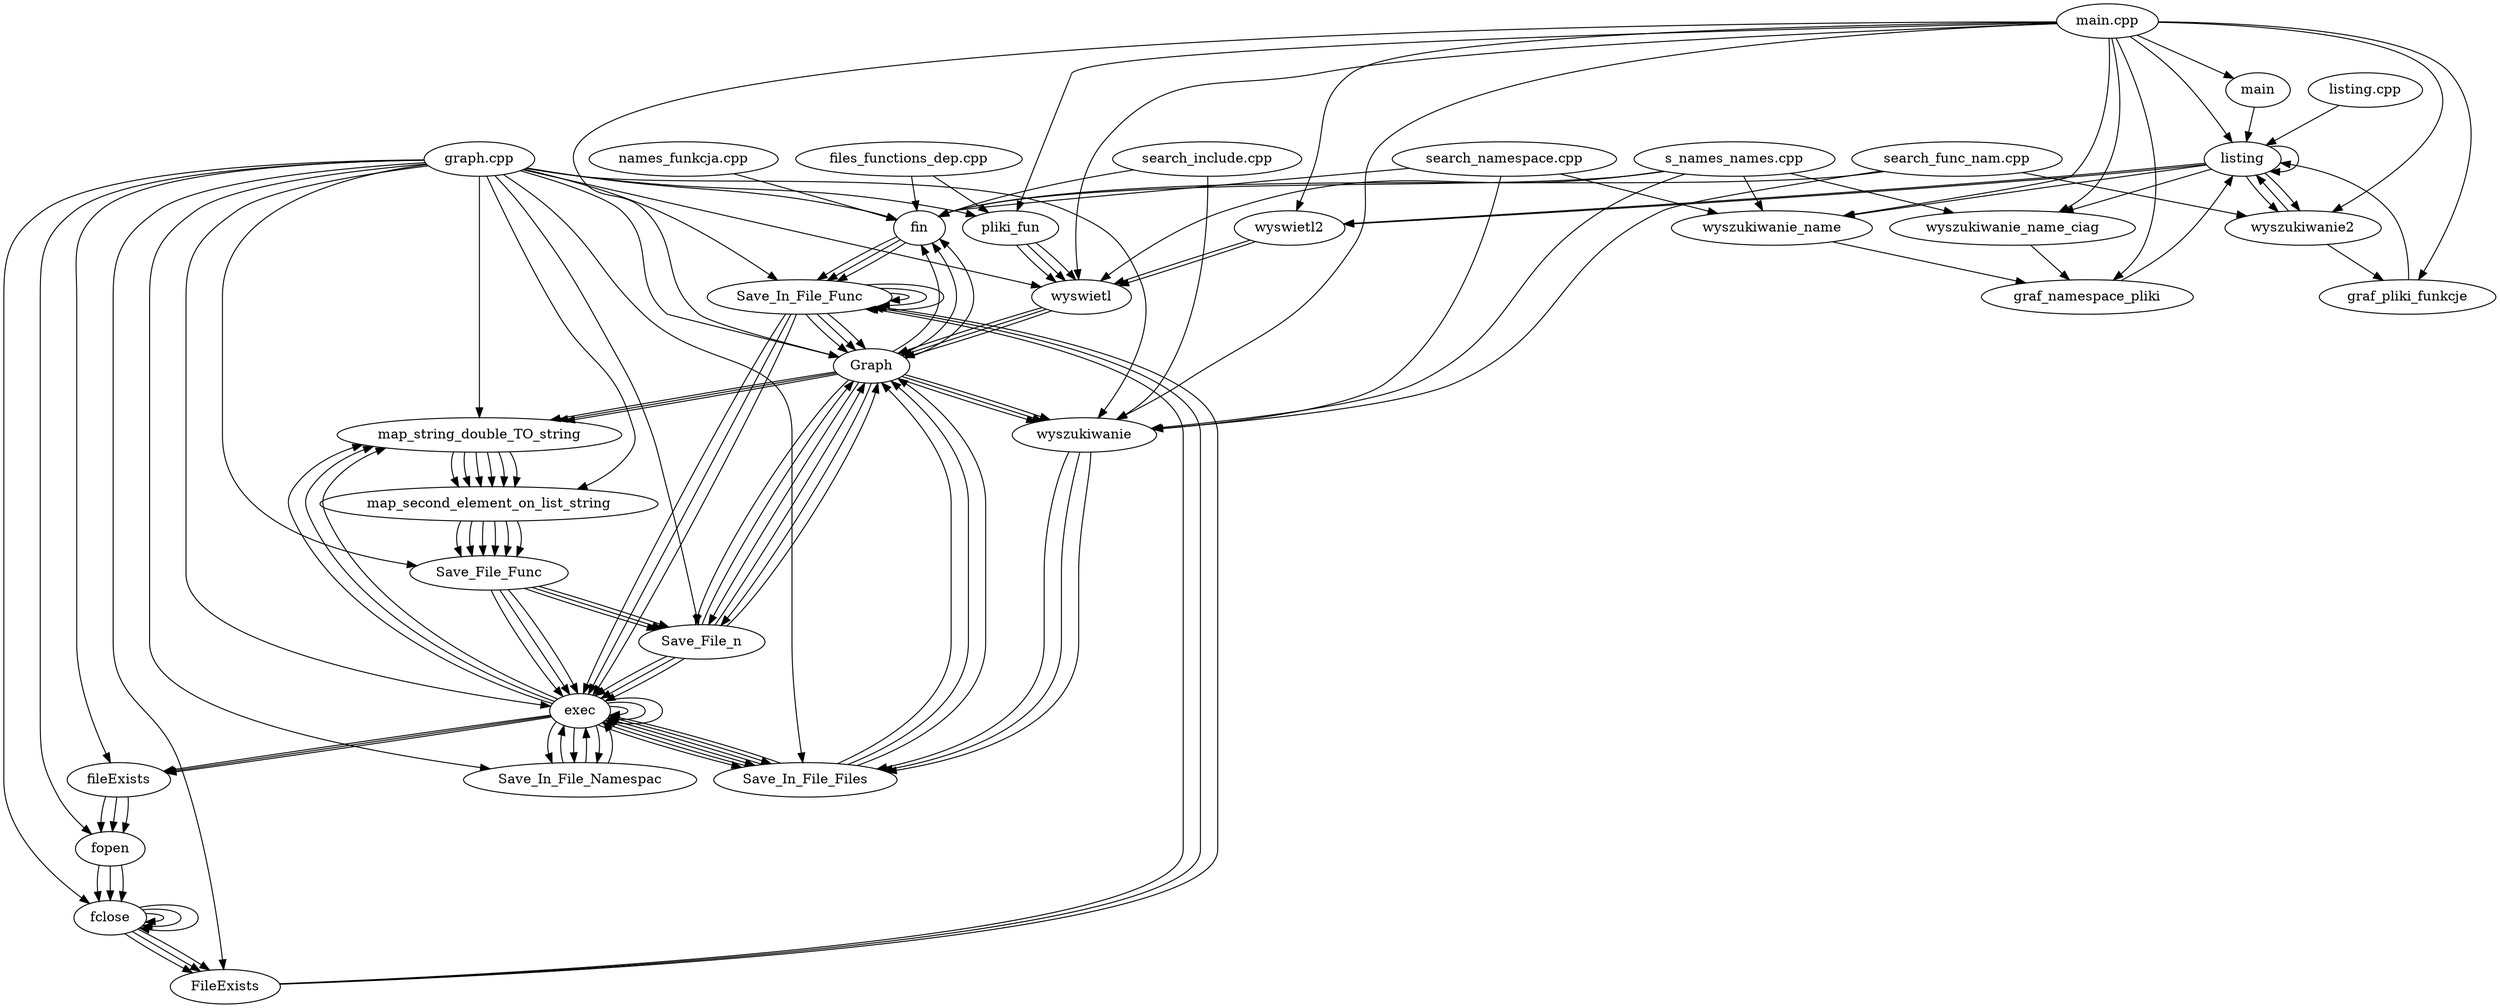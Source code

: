 digraph files_graph
{
"files_functions_dep.cpp"->"fin"
"files_functions_dep.cpp"->"pliki_fun"
->"wyswietl"->"Graph"->"wyszukiwanie"->"Save_In_File_Files"->"Graph"->"fin"->"Save_In_File_Func"->"Save_In_File_Func"->"Graph"->"Save_File_n"->"Graph"->"map_string_double_TO_string"->"map_second_element_on_list_string"->"Save_File_Func"->"Save_File_n"->"exec"->"map_string_double_TO_string"->"map_second_element_on_list_string"->"Save_File_Func"->"exec"->"Save_In_File_Namespac"->"exec"->"fileExists"->"fopen"->"fclose"->"fclose"->"FileExists"->"Save_In_File_Func"->"exec"->"Save_In_File_Files"->"exec"->"exec""graph.cpp"->"FileExists"
"graph.cpp"->"Graph"
"graph.cpp"->"Save_File_Func"
"graph.cpp"->"Save_File_n"
"graph.cpp"->"Save_In_File_Files"
"graph.cpp"->"Save_In_File_Func"
"graph.cpp"->"Save_In_File_Namespac"
"graph.cpp"->"exec"
"graph.cpp"->"fclose"
"graph.cpp"->"fileExists"
"graph.cpp"->"fin"
"graph.cpp"->"fopen"
"graph.cpp"->"map_second_element_on_list_string"
"graph.cpp"->"map_string_double_TO_string"
"graph.cpp"->"pliki_fun"
->"wyswietl"->"Graph"->"wyszukiwanie"->"Save_In_File_Files"->"Graph"->"fin"->"Save_In_File_Func"->"Save_In_File_Func"->"Graph"->"Save_File_n"->"Graph"->"map_string_double_TO_string"->"map_second_element_on_list_string"->"Save_File_Func"->"Save_File_n"->"exec"->"map_string_double_TO_string"->"map_second_element_on_list_string"->"Save_File_Func"->"exec"->"Save_In_File_Namespac"->"exec"->"fileExists"->"fopen"->"fclose"->"fclose"->"FileExists"->"Save_In_File_Func"->"exec"->"Save_In_File_Files"->"exec"->"exec""graph.cpp"->"wyswietl"
"graph.cpp"->"wyszukiwanie"
"listing.cpp"->"listing"
->"wyswietl2"->"wyswietl""main.cpp"->"Graph"
"main.cpp"->"graf_namespace_pliki"
"main.cpp"->"graf_pliki_funkcje"
"main.cpp"->"listing"
->"wyswietl2"->"wyswietl""main.cpp"->"main"
->"listing"->"listing"->"wyszukiwanie_name_ciag"->"graf_namespace_pliki"->"listing"->"wyszukiwanie2"->"listing"->"wyszukiwanie2"->"graf_pliki_funkcje"->"listing"->"wyszukiwanie_name"->"graf_namespace_pliki""main.cpp"->"pliki_fun"
->"wyswietl"->"Graph"->"wyszukiwanie"->"Save_In_File_Files"->"Graph"->"fin"->"Save_In_File_Func"->"Save_In_File_Func"->"Graph"->"Save_File_n"->"Graph"->"map_string_double_TO_string"->"map_second_element_on_list_string"->"Save_File_Func"->"Save_File_n"->"exec"->"map_string_double_TO_string"->"map_second_element_on_list_string"->"Save_File_Func"->"exec"->"Save_In_File_Namespac"->"exec"->"fileExists"->"fopen"->"fclose"->"fclose"->"FileExists"->"Save_In_File_Func"->"exec"->"Save_In_File_Files"->"exec"->"exec""main.cpp"->"wyswietl"
"main.cpp"->"wyswietl2"
"main.cpp"->"wyszukiwanie"
"main.cpp"->"wyszukiwanie2"
"main.cpp"->"wyszukiwanie_name"
"main.cpp"->"wyszukiwanie_name_ciag"
"names_funkcja.cpp"->"fin"
"s_names_names.cpp"->"fin"
"s_names_names.cpp"->"wyswietl"
"s_names_names.cpp"->"wyszukiwanie"
"s_names_names.cpp"->"wyszukiwanie_name"
"s_names_names.cpp"->"wyszukiwanie_name_ciag"
"search_func_nam.cpp"->"fin"
"search_func_nam.cpp"->"wyszukiwanie"
"search_func_nam.cpp"->"wyszukiwanie2"
"search_include.cpp"->"fin"
"search_include.cpp"->"wyszukiwanie"
"search_namespace.cpp"->"fin"
"search_namespace.cpp"->"wyszukiwanie"
"search_namespace.cpp"->"wyszukiwanie_name"
}